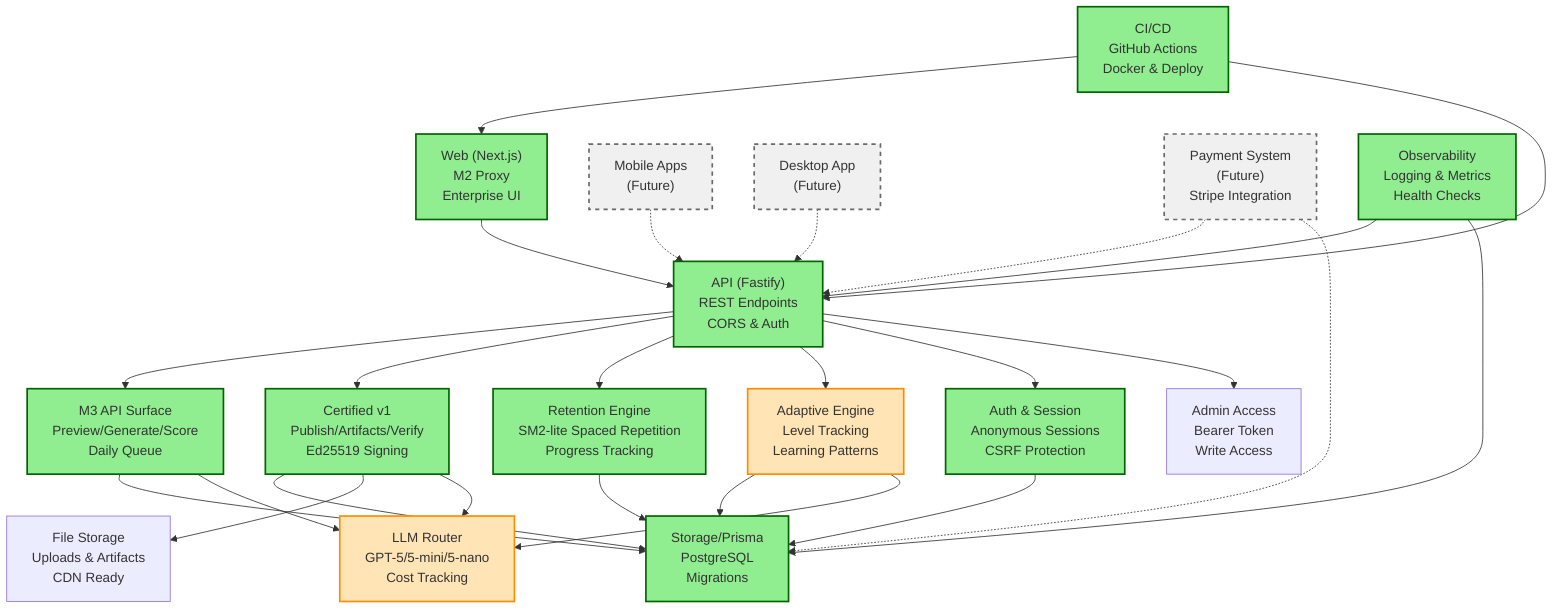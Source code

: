 graph TB
    %% User Interfaces
    WebUI["Web (Next.js)<br/>M2 Proxy<br/>Enterprise UI"]
    MobileApp["Mobile Apps<br/>(Future)"]
    DesktopApp["Desktop App<br/>(Future)"]
    
    %% API Layer
    API["API (Fastify)<br/>REST Endpoints<br/>CORS & Auth"]
    
    %% Core Services
    M3API["M3 API Surface<br/>Preview/Generate/Score<br/>Daily Queue"]
    CertifiedV1["Certified v1<br/>Publish/Artifacts/Verify<br/>Ed25519 Signing"]
    RetentionEngine["Retention Engine<br/>SM2-lite Spaced Repetition<br/>Progress Tracking"]
    AdaptiveEngine["Adaptive Engine<br/>Level Tracking<br/>Learning Patterns"]
    
    %% Authentication & Authorization
    Auth["Auth & Session<br/>Anonymous Sessions<br/>CSRF Protection"]
    AdminAuth["Admin Access<br/>Bearer Token<br/>Write Access"]
    
    %% Storage Layer
    Database["Storage/Prisma<br/>PostgreSQL<br/>Migrations"]
    FileStorage["File Storage<br/>Uploads & Artifacts<br/>CDN Ready"]
    
    %% External Services
    LLMRouter["LLM Router<br/>GPT-5/5-mini/5-nano<br/>Cost Tracking"]
    PaymentSystem["Payment System<br/>(Future)<br/>Stripe Integration"]
    
    %% Infrastructure
    CI["CI/CD<br/>GitHub Actions<br/>Docker & Deploy"]
    Observability["Observability<br/>Logging & Metrics<br/>Health Checks"]
    
    %% User Flows
    WebUI --> API
    MobileApp -.-> API
    DesktopApp -.-> API
    
    %% API to Services
    API --> M3API
    API --> CertifiedV1
    API --> RetentionEngine
    API --> AdaptiveEngine
    API --> Auth
    API --> AdminAuth
    
    %% Services to Storage
    M3API --> Database
    CertifiedV1 --> Database
    CertifiedV1 --> FileStorage
    RetentionEngine --> Database
    AdaptiveEngine --> Database
    Auth --> Database
    
    %% External Dependencies
    M3API --> LLMRouter
    CertifiedV1 --> LLMRouter
    AdaptiveEngine --> LLMRouter
    
    %% Infrastructure Connections
    CI --> WebUI
    CI --> API
    Observability --> API
    Observability --> Database
    
    %% Future Components (dashed)
    PaymentSystem -.-> API
    PaymentSystem -.-> Database
    
    %% Styling
    classDef implemented fill:#90EE90,stroke:#006400,stroke-width:2px
    classDef inProgress fill:#FFE4B5,stroke:#FF8C00,stroke-width:2px
    classDef planned fill:#F0F0F0,stroke:#696969,stroke-width:2px,stroke-dasharray: 5 5
    
    class WebUI,API,M3API,CertifiedV1,RetentionEngine,Auth,Database,CI,Observability implemented
    class AdaptiveEngine,LLMRouter inProgress
    class MobileApp,DesktopApp,PaymentSystem planned
